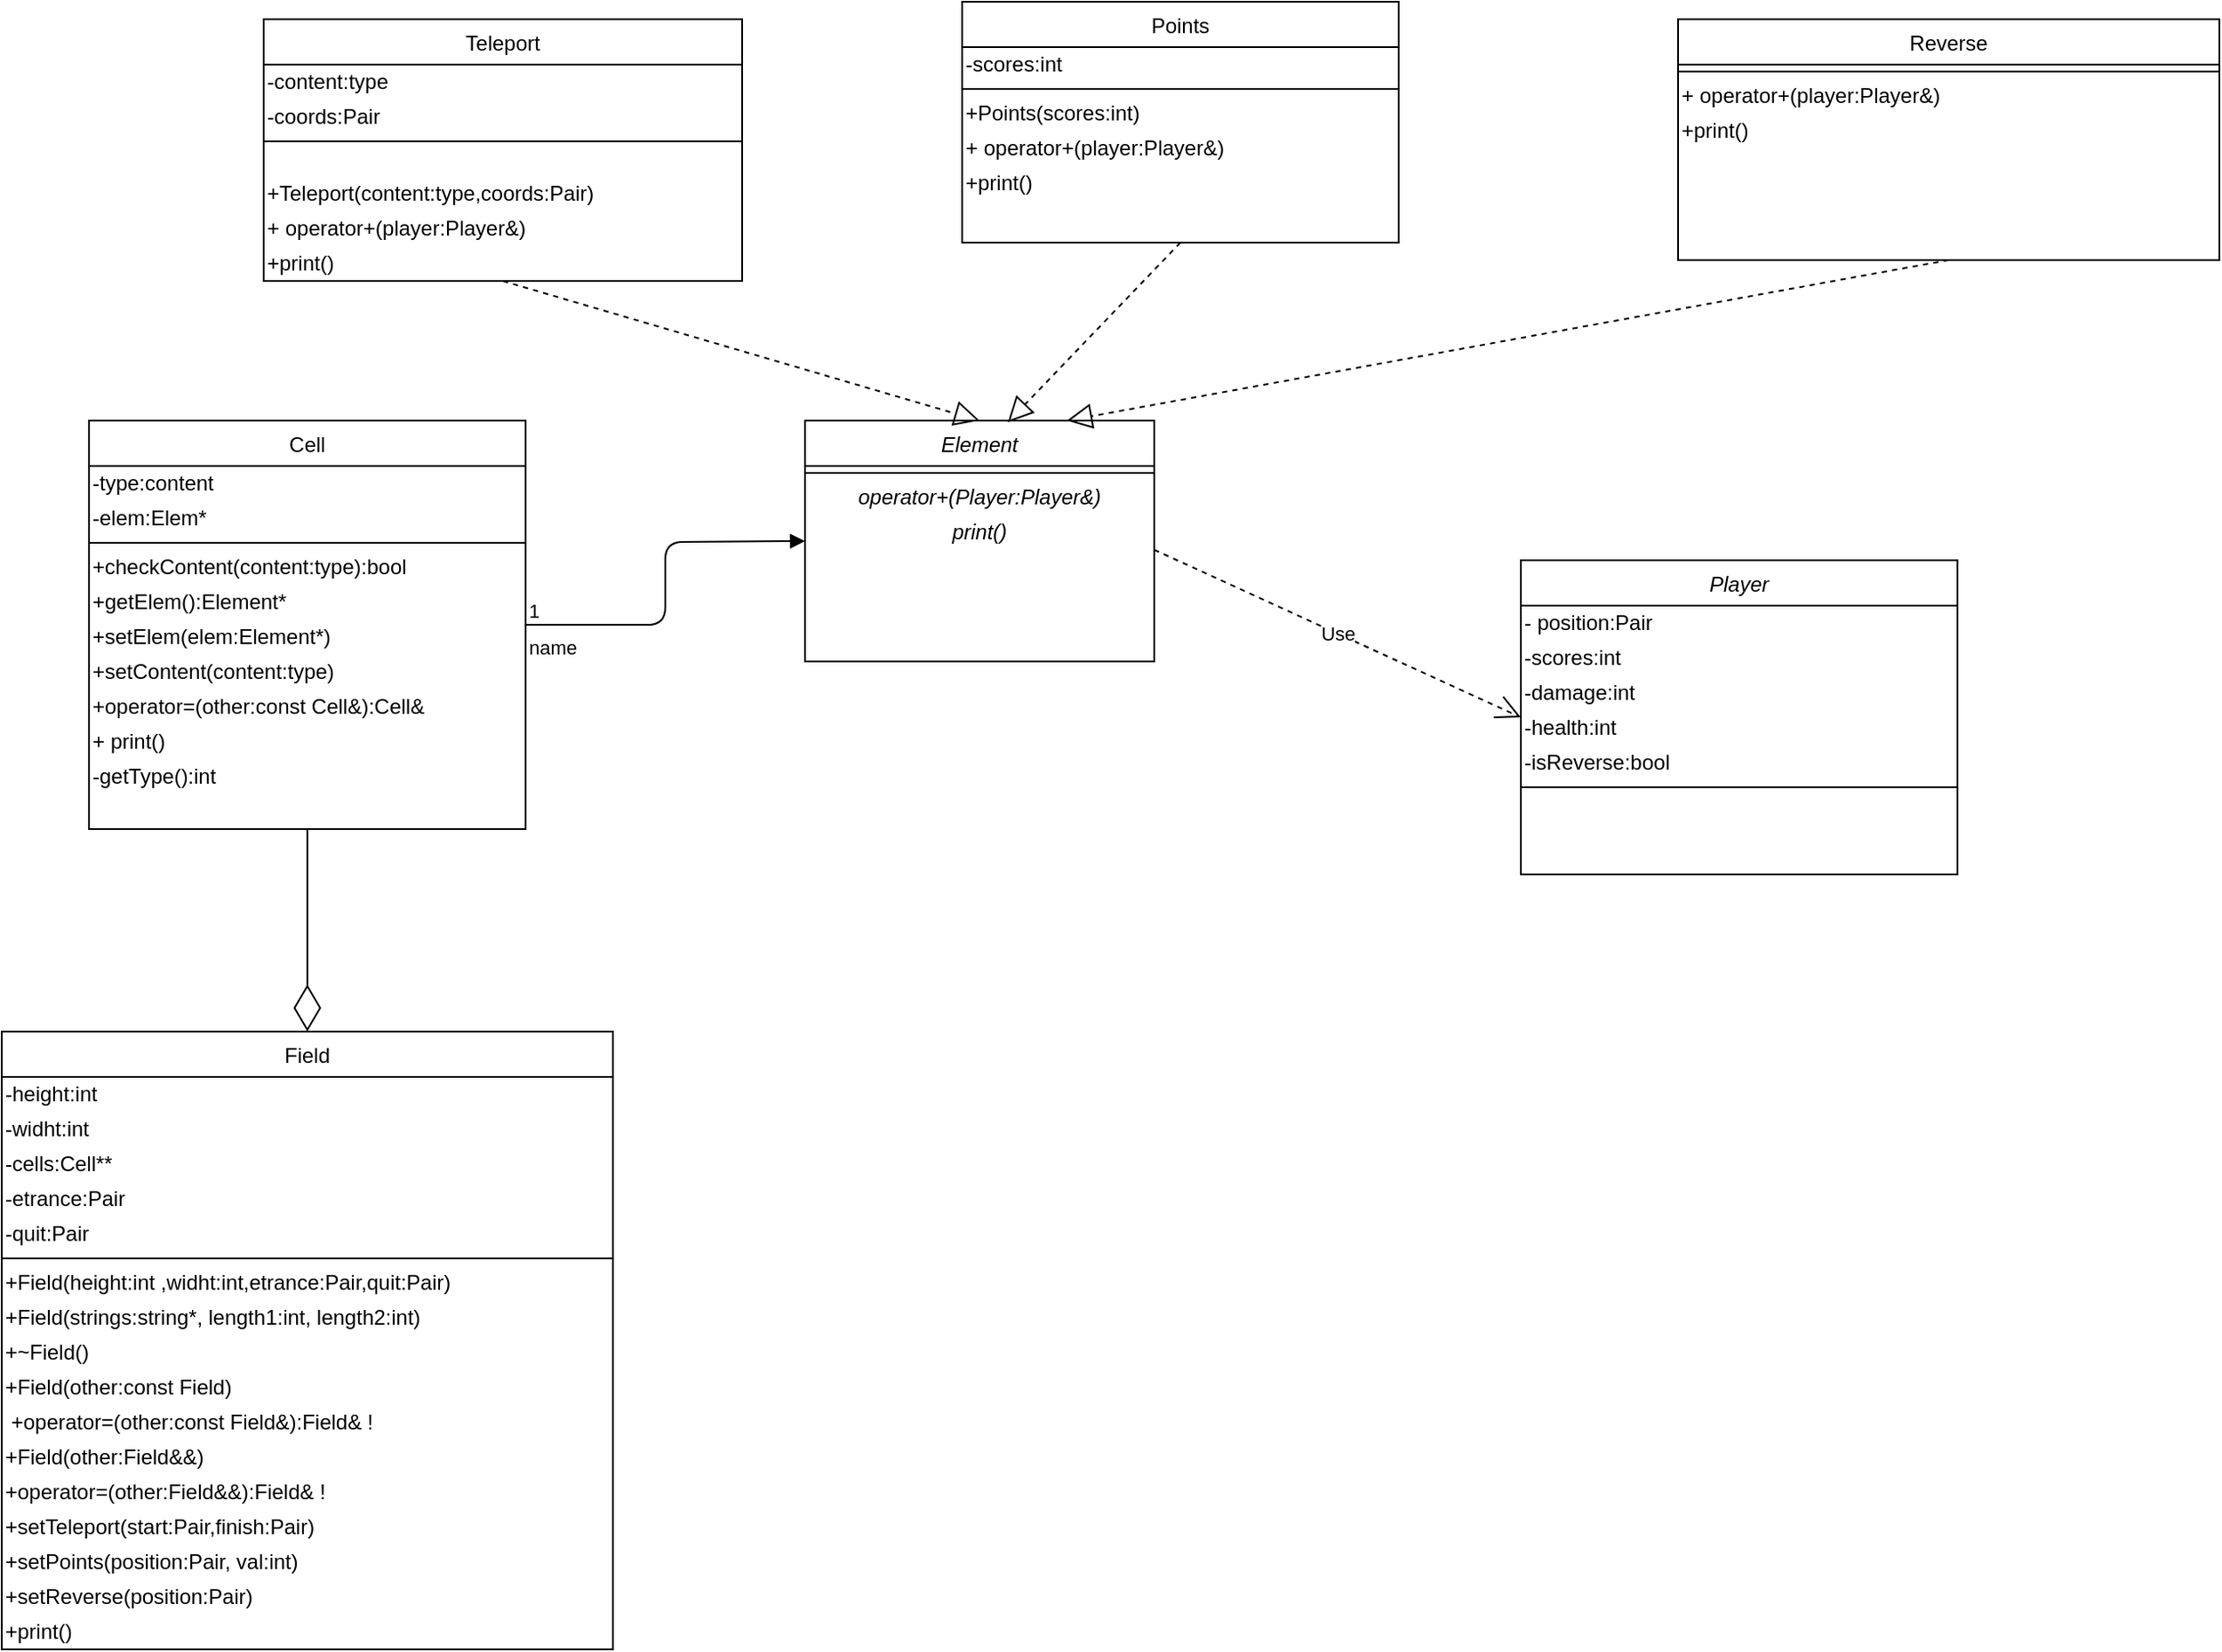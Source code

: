 <mxfile version="13.9.7" type="github">
  <diagram id="C5RBs43oDa-KdzZeNtuy" name="Page-1">
    <mxGraphModel dx="1628" dy="1633" grid="1" gridSize="10" guides="1" tooltips="1" connect="1" arrows="1" fold="1" page="1" pageScale="1" pageWidth="827" pageHeight="1169" math="0" shadow="0">
      <root>
        <mxCell id="WIyWlLk6GJQsqaUBKTNV-0" />
        <mxCell id="WIyWlLk6GJQsqaUBKTNV-1" parent="WIyWlLk6GJQsqaUBKTNV-0" />
        <mxCell id="zkfFHV4jXpPFQw0GAbJ--6" value="Cell&#xa;" style="swimlane;fontStyle=0;align=center;verticalAlign=top;childLayout=stackLayout;horizontal=1;startSize=26;horizontalStack=0;resizeParent=1;resizeLast=0;collapsible=1;marginBottom=0;rounded=0;shadow=0;strokeWidth=1;" parent="WIyWlLk6GJQsqaUBKTNV-1" vertex="1">
          <mxGeometry x="40" y="170" width="250" height="234" as="geometry">
            <mxRectangle x="130" y="380" width="160" height="26" as="alternateBounds" />
          </mxGeometry>
        </mxCell>
        <mxCell id="6O8NtYyAk340rPlhaETI-17" value="&lt;div align=&quot;left&quot;&gt;-type:content&lt;/div&gt;" style="text;html=1;strokeColor=none;fillColor=none;align=left;verticalAlign=middle;whiteSpace=wrap;rounded=0;" vertex="1" parent="zkfFHV4jXpPFQw0GAbJ--6">
          <mxGeometry y="26" width="250" height="20" as="geometry" />
        </mxCell>
        <mxCell id="6O8NtYyAk340rPlhaETI-18" value="&lt;div align=&quot;left&quot;&gt;-elem:Elem*&lt;/div&gt;" style="text;html=1;strokeColor=none;fillColor=none;align=left;verticalAlign=middle;whiteSpace=wrap;rounded=0;" vertex="1" parent="zkfFHV4jXpPFQw0GAbJ--6">
          <mxGeometry y="46" width="250" height="20" as="geometry" />
        </mxCell>
        <mxCell id="zkfFHV4jXpPFQw0GAbJ--9" value="" style="line;html=1;strokeWidth=1;align=left;verticalAlign=middle;spacingTop=-1;spacingLeft=3;spacingRight=3;rotatable=0;labelPosition=right;points=[];portConstraint=eastwest;" parent="zkfFHV4jXpPFQw0GAbJ--6" vertex="1">
          <mxGeometry y="66" width="250" height="8" as="geometry" />
        </mxCell>
        <mxCell id="6O8NtYyAk340rPlhaETI-30" value="&lt;div align=&quot;left&quot;&gt;+checkContent(content:type):bool&lt;/div&gt;" style="text;html=1;strokeColor=none;fillColor=none;align=left;verticalAlign=middle;whiteSpace=wrap;rounded=0;" vertex="1" parent="zkfFHV4jXpPFQw0GAbJ--6">
          <mxGeometry y="74" width="250" height="20" as="geometry" />
        </mxCell>
        <mxCell id="6O8NtYyAk340rPlhaETI-32" value="&lt;div align=&quot;left&quot;&gt;+getElem():Element*&lt;/div&gt;" style="text;html=1;strokeColor=none;fillColor=none;align=left;verticalAlign=middle;whiteSpace=wrap;rounded=0;" vertex="1" parent="zkfFHV4jXpPFQw0GAbJ--6">
          <mxGeometry y="94" width="250" height="20" as="geometry" />
        </mxCell>
        <mxCell id="6O8NtYyAk340rPlhaETI-33" value="&lt;div align=&quot;left&quot;&gt;+setElem(elem:Element*)&lt;/div&gt;" style="text;html=1;strokeColor=none;fillColor=none;align=left;verticalAlign=middle;whiteSpace=wrap;rounded=0;" vertex="1" parent="zkfFHV4jXpPFQw0GAbJ--6">
          <mxGeometry y="114" width="250" height="20" as="geometry" />
        </mxCell>
        <mxCell id="6O8NtYyAk340rPlhaETI-34" value="&lt;div align=&quot;left&quot;&gt;+setContent(content:type)&lt;/div&gt;" style="text;html=1;strokeColor=none;fillColor=none;align=left;verticalAlign=middle;whiteSpace=wrap;rounded=0;" vertex="1" parent="zkfFHV4jXpPFQw0GAbJ--6">
          <mxGeometry y="134" width="250" height="20" as="geometry" />
        </mxCell>
        <mxCell id="6O8NtYyAk340rPlhaETI-36" value="&lt;div align=&quot;left&quot;&gt;+operator=(other:const Cell&amp;amp;):Cell&amp;amp;&lt;/div&gt;" style="text;html=1;strokeColor=none;fillColor=none;align=left;verticalAlign=middle;whiteSpace=wrap;rounded=0;" vertex="1" parent="zkfFHV4jXpPFQw0GAbJ--6">
          <mxGeometry y="154" width="250" height="20" as="geometry" />
        </mxCell>
        <mxCell id="6O8NtYyAk340rPlhaETI-37" value="&lt;div align=&quot;left&quot;&gt;+ print()&lt;br&gt;&lt;/div&gt;" style="text;html=1;strokeColor=none;fillColor=none;align=left;verticalAlign=middle;whiteSpace=wrap;rounded=0;" vertex="1" parent="zkfFHV4jXpPFQw0GAbJ--6">
          <mxGeometry y="174" width="250" height="20" as="geometry" />
        </mxCell>
        <mxCell id="6O8NtYyAk340rPlhaETI-38" value="&lt;div align=&quot;left&quot;&gt;-getType():int&lt;/div&gt;" style="text;html=1;strokeColor=none;fillColor=none;align=left;verticalAlign=middle;whiteSpace=wrap;rounded=0;" vertex="1" parent="zkfFHV4jXpPFQw0GAbJ--6">
          <mxGeometry y="194" width="250" height="20" as="geometry" />
        </mxCell>
        <mxCell id="6O8NtYyAk340rPlhaETI-0" value="Field&#xa;" style="swimlane;fontStyle=0;align=center;verticalAlign=top;childLayout=stackLayout;horizontal=1;startSize=26;horizontalStack=0;resizeParent=1;resizeLast=0;collapsible=1;marginBottom=0;rounded=0;shadow=0;strokeWidth=1;" vertex="1" parent="WIyWlLk6GJQsqaUBKTNV-1">
          <mxGeometry x="-10" y="520" width="350" height="354" as="geometry">
            <mxRectangle x="130" y="380" width="160" height="26" as="alternateBounds" />
          </mxGeometry>
        </mxCell>
        <mxCell id="6O8NtYyAk340rPlhaETI-20" value="&lt;div align=&quot;left&quot;&gt;-height:int&lt;/div&gt;" style="text;html=1;strokeColor=none;fillColor=none;align=left;verticalAlign=middle;whiteSpace=wrap;rounded=0;" vertex="1" parent="6O8NtYyAk340rPlhaETI-0">
          <mxGeometry y="26" width="350" height="20" as="geometry" />
        </mxCell>
        <mxCell id="6O8NtYyAk340rPlhaETI-21" value="&lt;div align=&quot;left&quot;&gt;-widht:int &lt;br&gt;&lt;/div&gt;" style="text;html=1;strokeColor=none;fillColor=none;align=left;verticalAlign=middle;whiteSpace=wrap;rounded=0;" vertex="1" parent="6O8NtYyAk340rPlhaETI-0">
          <mxGeometry y="46" width="350" height="20" as="geometry" />
        </mxCell>
        <mxCell id="6O8NtYyAk340rPlhaETI-22" value="&lt;div align=&quot;left&quot;&gt;-cells:Cell**&lt;/div&gt;" style="text;html=1;strokeColor=none;fillColor=none;align=left;verticalAlign=middle;whiteSpace=wrap;rounded=0;" vertex="1" parent="6O8NtYyAk340rPlhaETI-0">
          <mxGeometry y="66" width="350" height="20" as="geometry" />
        </mxCell>
        <mxCell id="6O8NtYyAk340rPlhaETI-24" value="&lt;div align=&quot;left&quot;&gt;-etrance:Pair&lt;/div&gt;" style="text;html=1;strokeColor=none;fillColor=none;align=left;verticalAlign=middle;whiteSpace=wrap;rounded=0;" vertex="1" parent="6O8NtYyAk340rPlhaETI-0">
          <mxGeometry y="86" width="350" height="20" as="geometry" />
        </mxCell>
        <mxCell id="6O8NtYyAk340rPlhaETI-25" value="&lt;div align=&quot;left&quot;&gt;-quit:Pair&lt;/div&gt;" style="text;html=1;strokeColor=none;fillColor=none;align=left;verticalAlign=middle;whiteSpace=wrap;rounded=0;" vertex="1" parent="6O8NtYyAk340rPlhaETI-0">
          <mxGeometry y="106" width="350" height="20" as="geometry" />
        </mxCell>
        <mxCell id="6O8NtYyAk340rPlhaETI-1" value="" style="line;html=1;strokeWidth=1;align=left;verticalAlign=middle;spacingTop=-1;spacingLeft=3;spacingRight=3;rotatable=0;labelPosition=right;points=[];portConstraint=eastwest;" vertex="1" parent="6O8NtYyAk340rPlhaETI-0">
          <mxGeometry y="126" width="350" height="8" as="geometry" />
        </mxCell>
        <mxCell id="6O8NtYyAk340rPlhaETI-59" value="&lt;div align=&quot;left&quot;&gt;+Field(height:int ,widht:int,etrance:Pair,quit:Pair)&lt;/div&gt;" style="text;html=1;strokeColor=none;fillColor=none;align=left;verticalAlign=middle;whiteSpace=wrap;rounded=0;" vertex="1" parent="6O8NtYyAk340rPlhaETI-0">
          <mxGeometry y="134" width="350" height="20" as="geometry" />
        </mxCell>
        <mxCell id="6O8NtYyAk340rPlhaETI-60" value="&lt;div align=&quot;left&quot;&gt;+Field(strings:string*, length1:int, length2:int)&lt;/div&gt;" style="text;html=1;strokeColor=none;fillColor=none;align=left;verticalAlign=middle;whiteSpace=wrap;rounded=0;" vertex="1" parent="6O8NtYyAk340rPlhaETI-0">
          <mxGeometry y="154" width="350" height="20" as="geometry" />
        </mxCell>
        <mxCell id="6O8NtYyAk340rPlhaETI-61" value="&lt;div align=&quot;left&quot;&gt;+~Field()&lt;/div&gt;" style="text;html=1;strokeColor=none;fillColor=none;align=left;verticalAlign=middle;whiteSpace=wrap;rounded=0;" vertex="1" parent="6O8NtYyAk340rPlhaETI-0">
          <mxGeometry y="174" width="350" height="20" as="geometry" />
        </mxCell>
        <mxCell id="6O8NtYyAk340rPlhaETI-62" value="&lt;div align=&quot;left&quot;&gt;+Field(other:const Field)&lt;/div&gt;" style="text;html=1;strokeColor=none;fillColor=none;align=left;verticalAlign=middle;whiteSpace=wrap;rounded=0;" vertex="1" parent="6O8NtYyAk340rPlhaETI-0">
          <mxGeometry y="194" width="350" height="20" as="geometry" />
        </mxCell>
        <mxCell id="6O8NtYyAk340rPlhaETI-63" value="&lt;div align=&quot;left&quot;&gt;&amp;nbsp;+operator=(other:const Field&amp;amp;):Field&amp;amp; !&lt;br&gt;&lt;/div&gt;" style="text;html=1;strokeColor=none;fillColor=none;align=left;verticalAlign=middle;whiteSpace=wrap;rounded=0;" vertex="1" parent="6O8NtYyAk340rPlhaETI-0">
          <mxGeometry y="214" width="350" height="20" as="geometry" />
        </mxCell>
        <mxCell id="6O8NtYyAk340rPlhaETI-64" value="&lt;div align=&quot;left&quot;&gt;+Field(other:Field&amp;amp;&amp;amp;)&lt;/div&gt;" style="text;html=1;strokeColor=none;fillColor=none;align=left;verticalAlign=middle;whiteSpace=wrap;rounded=0;" vertex="1" parent="6O8NtYyAk340rPlhaETI-0">
          <mxGeometry y="234" width="350" height="20" as="geometry" />
        </mxCell>
        <mxCell id="6O8NtYyAk340rPlhaETI-65" value="&lt;div align=&quot;left&quot;&gt;+operator=(other:Field&amp;amp;&amp;amp;):Field&amp;amp; !&lt;/div&gt;" style="text;html=1;strokeColor=none;fillColor=none;align=left;verticalAlign=middle;whiteSpace=wrap;rounded=0;" vertex="1" parent="6O8NtYyAk340rPlhaETI-0">
          <mxGeometry y="254" width="350" height="20" as="geometry" />
        </mxCell>
        <mxCell id="6O8NtYyAk340rPlhaETI-66" value="&lt;div align=&quot;left&quot;&gt;+setTeleport(start:Pair,finish:Pair)&lt;/div&gt;" style="text;html=1;strokeColor=none;fillColor=none;align=left;verticalAlign=middle;whiteSpace=wrap;rounded=0;" vertex="1" parent="6O8NtYyAk340rPlhaETI-0">
          <mxGeometry y="274" width="350" height="20" as="geometry" />
        </mxCell>
        <mxCell id="6O8NtYyAk340rPlhaETI-67" value="&lt;div align=&quot;left&quot;&gt;+setPoints(position:Pair, val:int)&lt;/div&gt;" style="text;html=1;strokeColor=none;fillColor=none;align=left;verticalAlign=middle;whiteSpace=wrap;rounded=0;" vertex="1" parent="6O8NtYyAk340rPlhaETI-0">
          <mxGeometry y="294" width="350" height="20" as="geometry" />
        </mxCell>
        <mxCell id="6O8NtYyAk340rPlhaETI-68" value="&lt;div align=&quot;left&quot;&gt;+setReverse(position:Pair)&lt;/div&gt;" style="text;html=1;strokeColor=none;fillColor=none;align=left;verticalAlign=middle;whiteSpace=wrap;rounded=0;" vertex="1" parent="6O8NtYyAk340rPlhaETI-0">
          <mxGeometry y="314" width="350" height="20" as="geometry" />
        </mxCell>
        <mxCell id="6O8NtYyAk340rPlhaETI-69" value="&lt;div align=&quot;left&quot;&gt;+print()&lt;/div&gt;" style="text;html=1;strokeColor=none;fillColor=none;align=left;verticalAlign=middle;whiteSpace=wrap;rounded=0;" vertex="1" parent="6O8NtYyAk340rPlhaETI-0">
          <mxGeometry y="334" width="350" height="20" as="geometry" />
        </mxCell>
        <mxCell id="6O8NtYyAk340rPlhaETI-2" value="Element&#xa;" style="swimlane;fontStyle=2;align=center;verticalAlign=top;childLayout=stackLayout;horizontal=1;startSize=26;horizontalStack=0;resizeParent=1;resizeLast=0;collapsible=1;marginBottom=0;rounded=0;shadow=0;strokeWidth=1;" vertex="1" parent="WIyWlLk6GJQsqaUBKTNV-1">
          <mxGeometry x="450" y="170" width="200" height="138" as="geometry">
            <mxRectangle x="130" y="380" width="160" height="26" as="alternateBounds" />
          </mxGeometry>
        </mxCell>
        <mxCell id="6O8NtYyAk340rPlhaETI-3" value="" style="line;html=1;strokeWidth=1;align=left;verticalAlign=middle;spacingTop=-1;spacingLeft=3;spacingRight=3;rotatable=0;labelPosition=right;points=[];portConstraint=eastwest;" vertex="1" parent="6O8NtYyAk340rPlhaETI-2">
          <mxGeometry y="26" width="200" height="8" as="geometry" />
        </mxCell>
        <mxCell id="6O8NtYyAk340rPlhaETI-26" value="&lt;i&gt;operator+(Player:Player&amp;amp;)&lt;/i&gt;" style="text;html=1;strokeColor=none;fillColor=none;align=center;verticalAlign=middle;whiteSpace=wrap;rounded=0;" vertex="1" parent="6O8NtYyAk340rPlhaETI-2">
          <mxGeometry y="34" width="200" height="20" as="geometry" />
        </mxCell>
        <mxCell id="6O8NtYyAk340rPlhaETI-29" value="&lt;i&gt;print()&lt;/i&gt;" style="text;html=1;strokeColor=none;fillColor=none;align=center;verticalAlign=middle;whiteSpace=wrap;rounded=0;" vertex="1" parent="6O8NtYyAk340rPlhaETI-2">
          <mxGeometry y="54" width="200" height="20" as="geometry" />
        </mxCell>
        <mxCell id="6O8NtYyAk340rPlhaETI-5" value="" style="endArrow=diamondThin;endFill=0;endSize=24;html=1;exitX=0.5;exitY=1;exitDx=0;exitDy=0;" edge="1" parent="WIyWlLk6GJQsqaUBKTNV-1" source="zkfFHV4jXpPFQw0GAbJ--6" target="6O8NtYyAk340rPlhaETI-0">
          <mxGeometry width="160" relative="1" as="geometry">
            <mxPoint x="330" y="340" as="sourcePoint" />
            <mxPoint x="490" y="340" as="targetPoint" />
          </mxGeometry>
        </mxCell>
        <mxCell id="6O8NtYyAk340rPlhaETI-6" value="name" style="endArrow=block;endFill=1;html=1;edgeStyle=orthogonalEdgeStyle;align=left;verticalAlign=top;exitX=1;exitY=0.5;exitDx=0;exitDy=0;" edge="1" parent="WIyWlLk6GJQsqaUBKTNV-1" source="zkfFHV4jXpPFQw0GAbJ--6">
          <mxGeometry x="-1" relative="1" as="geometry">
            <mxPoint x="330" y="310" as="sourcePoint" />
            <mxPoint x="450" y="239" as="targetPoint" />
          </mxGeometry>
        </mxCell>
        <mxCell id="6O8NtYyAk340rPlhaETI-7" value="1" style="edgeLabel;resizable=0;html=1;align=left;verticalAlign=bottom;" connectable="0" vertex="1" parent="6O8NtYyAk340rPlhaETI-6">
          <mxGeometry x="-1" relative="1" as="geometry" />
        </mxCell>
        <mxCell id="6O8NtYyAk340rPlhaETI-8" value="Teleport&#xa;" style="swimlane;fontStyle=0;align=center;verticalAlign=top;childLayout=stackLayout;horizontal=1;startSize=26;horizontalStack=0;resizeParent=1;resizeLast=0;collapsible=1;marginBottom=0;rounded=0;shadow=0;strokeWidth=1;" vertex="1" parent="WIyWlLk6GJQsqaUBKTNV-1">
          <mxGeometry x="140" y="-60" width="274" height="150" as="geometry">
            <mxRectangle x="130" y="380" width="160" height="26" as="alternateBounds" />
          </mxGeometry>
        </mxCell>
        <mxCell id="6O8NtYyAk340rPlhaETI-40" value="&lt;div align=&quot;left&quot;&gt;-content:type&lt;/div&gt;" style="text;html=1;strokeColor=none;fillColor=none;align=left;verticalAlign=middle;whiteSpace=wrap;rounded=0;" vertex="1" parent="6O8NtYyAk340rPlhaETI-8">
          <mxGeometry y="26" width="274" height="20" as="geometry" />
        </mxCell>
        <mxCell id="6O8NtYyAk340rPlhaETI-41" value="&lt;div align=&quot;left&quot;&gt;-coords:Pair&lt;/div&gt;" style="text;html=1;strokeColor=none;fillColor=none;align=left;verticalAlign=middle;whiteSpace=wrap;rounded=0;" vertex="1" parent="6O8NtYyAk340rPlhaETI-8">
          <mxGeometry y="46" width="274" height="20" as="geometry" />
        </mxCell>
        <mxCell id="6O8NtYyAk340rPlhaETI-9" value="" style="line;html=1;strokeWidth=1;align=left;verticalAlign=middle;spacingTop=-1;spacingLeft=3;spacingRight=3;rotatable=0;labelPosition=right;points=[];portConstraint=eastwest;" vertex="1" parent="6O8NtYyAk340rPlhaETI-8">
          <mxGeometry y="66" width="274" height="8" as="geometry" />
        </mxCell>
        <mxCell id="6O8NtYyAk340rPlhaETI-45" value="&lt;div align=&quot;left&quot;&gt;&lt;br&gt;&lt;/div&gt;&lt;div align=&quot;left&quot;&gt;+Teleport(content:type,coords:Pair)&lt;/div&gt;" style="text;html=1;strokeColor=none;fillColor=none;align=left;verticalAlign=middle;whiteSpace=wrap;rounded=0;" vertex="1" parent="6O8NtYyAk340rPlhaETI-8">
          <mxGeometry y="74" width="274" height="36" as="geometry" />
        </mxCell>
        <mxCell id="6O8NtYyAk340rPlhaETI-46" value="&lt;div align=&quot;left&quot;&gt;+ operator+(player:Player&amp;amp;)&lt;br&gt;&lt;/div&gt;" style="text;html=1;strokeColor=none;fillColor=none;align=left;verticalAlign=middle;whiteSpace=wrap;rounded=0;" vertex="1" parent="6O8NtYyAk340rPlhaETI-8">
          <mxGeometry y="110" width="274" height="20" as="geometry" />
        </mxCell>
        <mxCell id="6O8NtYyAk340rPlhaETI-47" value="&lt;div align=&quot;left&quot;&gt;+print()&lt;/div&gt;" style="text;html=1;strokeColor=none;fillColor=none;align=left;verticalAlign=middle;whiteSpace=wrap;rounded=0;" vertex="1" parent="6O8NtYyAk340rPlhaETI-8">
          <mxGeometry y="130" width="274" height="20" as="geometry" />
        </mxCell>
        <mxCell id="6O8NtYyAk340rPlhaETI-10" value="Points&#xa;" style="swimlane;fontStyle=0;align=center;verticalAlign=top;childLayout=stackLayout;horizontal=1;startSize=26;horizontalStack=0;resizeParent=1;resizeLast=0;collapsible=1;marginBottom=0;rounded=0;shadow=0;strokeWidth=1;" vertex="1" parent="WIyWlLk6GJQsqaUBKTNV-1">
          <mxGeometry x="540" y="-70" width="250" height="138" as="geometry">
            <mxRectangle x="130" y="380" width="160" height="26" as="alternateBounds" />
          </mxGeometry>
        </mxCell>
        <mxCell id="6O8NtYyAk340rPlhaETI-48" value="&lt;div align=&quot;left&quot;&gt;-scores:int&lt;/div&gt;" style="text;html=1;strokeColor=none;fillColor=none;align=left;verticalAlign=middle;whiteSpace=wrap;rounded=0;" vertex="1" parent="6O8NtYyAk340rPlhaETI-10">
          <mxGeometry y="26" width="250" height="20" as="geometry" />
        </mxCell>
        <mxCell id="6O8NtYyAk340rPlhaETI-11" value="" style="line;html=1;strokeWidth=1;align=left;verticalAlign=middle;spacingTop=-1;spacingLeft=3;spacingRight=3;rotatable=0;labelPosition=right;points=[];portConstraint=eastwest;" vertex="1" parent="6O8NtYyAk340rPlhaETI-10">
          <mxGeometry y="46" width="250" height="8" as="geometry" />
        </mxCell>
        <mxCell id="6O8NtYyAk340rPlhaETI-49" value="&lt;div align=&quot;left&quot;&gt;+Points(scores:int)&lt;/div&gt;" style="text;html=1;strokeColor=none;fillColor=none;align=left;verticalAlign=middle;whiteSpace=wrap;rounded=0;" vertex="1" parent="6O8NtYyAk340rPlhaETI-10">
          <mxGeometry y="54" width="250" height="20" as="geometry" />
        </mxCell>
        <mxCell id="6O8NtYyAk340rPlhaETI-50" value="&lt;div align=&quot;left&quot;&gt;+ operator+(player:Player&amp;amp;)&lt;br&gt;&lt;/div&gt;" style="text;html=1;strokeColor=none;fillColor=none;align=left;verticalAlign=middle;whiteSpace=wrap;rounded=0;" vertex="1" parent="6O8NtYyAk340rPlhaETI-10">
          <mxGeometry y="74" width="250" height="20" as="geometry" />
        </mxCell>
        <mxCell id="6O8NtYyAk340rPlhaETI-51" value="&lt;div align=&quot;left&quot;&gt;+print()&lt;/div&gt;" style="text;html=1;strokeColor=none;fillColor=none;align=left;verticalAlign=middle;whiteSpace=wrap;rounded=0;" vertex="1" parent="6O8NtYyAk340rPlhaETI-10">
          <mxGeometry y="94" width="250" height="20" as="geometry" />
        </mxCell>
        <mxCell id="6O8NtYyAk340rPlhaETI-12" value="Reverse" style="swimlane;fontStyle=0;align=center;verticalAlign=top;childLayout=stackLayout;horizontal=1;startSize=26;horizontalStack=0;resizeParent=1;resizeLast=0;collapsible=1;marginBottom=0;rounded=0;shadow=0;strokeWidth=1;" vertex="1" parent="WIyWlLk6GJQsqaUBKTNV-1">
          <mxGeometry x="950" y="-60" width="310" height="138" as="geometry">
            <mxRectangle x="130" y="380" width="160" height="26" as="alternateBounds" />
          </mxGeometry>
        </mxCell>
        <mxCell id="6O8NtYyAk340rPlhaETI-13" value="" style="line;html=1;strokeWidth=1;align=left;verticalAlign=middle;spacingTop=-1;spacingLeft=3;spacingRight=3;rotatable=0;labelPosition=right;points=[];portConstraint=eastwest;" vertex="1" parent="6O8NtYyAk340rPlhaETI-12">
          <mxGeometry y="26" width="310" height="8" as="geometry" />
        </mxCell>
        <mxCell id="6O8NtYyAk340rPlhaETI-53" value="&lt;div align=&quot;left&quot;&gt;+ operator+(player:Player&amp;amp;)&lt;br&gt;&lt;/div&gt;" style="text;html=1;strokeColor=none;fillColor=none;align=left;verticalAlign=middle;whiteSpace=wrap;rounded=0;" vertex="1" parent="6O8NtYyAk340rPlhaETI-12">
          <mxGeometry y="34" width="310" height="20" as="geometry" />
        </mxCell>
        <mxCell id="6O8NtYyAk340rPlhaETI-52" value="&lt;div align=&quot;left&quot;&gt;+print()&lt;/div&gt;" style="text;html=1;strokeColor=none;fillColor=none;align=left;verticalAlign=middle;whiteSpace=wrap;rounded=0;" vertex="1" parent="6O8NtYyAk340rPlhaETI-12">
          <mxGeometry y="54" width="310" height="20" as="geometry" />
        </mxCell>
        <mxCell id="6O8NtYyAk340rPlhaETI-14" value="" style="endArrow=block;dashed=1;endFill=0;endSize=12;html=1;exitX=0.5;exitY=1;exitDx=0;exitDy=0;entryX=0.5;entryY=0;entryDx=0;entryDy=0;" edge="1" parent="WIyWlLk6GJQsqaUBKTNV-1" source="6O8NtYyAk340rPlhaETI-8" target="6O8NtYyAk340rPlhaETI-2">
          <mxGeometry width="160" relative="1" as="geometry">
            <mxPoint x="350" y="180" as="sourcePoint" />
            <mxPoint x="510" y="180" as="targetPoint" />
          </mxGeometry>
        </mxCell>
        <mxCell id="6O8NtYyAk340rPlhaETI-15" value="" style="endArrow=block;dashed=1;endFill=0;endSize=12;html=1;exitX=0.5;exitY=1;exitDx=0;exitDy=0;entryX=0.581;entryY=0.007;entryDx=0;entryDy=0;entryPerimeter=0;" edge="1" parent="WIyWlLk6GJQsqaUBKTNV-1" source="6O8NtYyAk340rPlhaETI-10" target="6O8NtYyAk340rPlhaETI-2">
          <mxGeometry width="160" relative="1" as="geometry">
            <mxPoint x="350" y="180" as="sourcePoint" />
            <mxPoint x="510" y="180" as="targetPoint" />
          </mxGeometry>
        </mxCell>
        <mxCell id="6O8NtYyAk340rPlhaETI-16" value="" style="endArrow=block;dashed=1;endFill=0;endSize=12;html=1;exitX=0.5;exitY=1;exitDx=0;exitDy=0;entryX=0.75;entryY=0;entryDx=0;entryDy=0;" edge="1" parent="WIyWlLk6GJQsqaUBKTNV-1" source="6O8NtYyAk340rPlhaETI-12" target="6O8NtYyAk340rPlhaETI-2">
          <mxGeometry width="160" relative="1" as="geometry">
            <mxPoint x="600" y="180" as="sourcePoint" />
            <mxPoint x="760" y="180" as="targetPoint" />
          </mxGeometry>
        </mxCell>
        <mxCell id="6O8NtYyAk340rPlhaETI-54" value="Player" style="swimlane;fontStyle=2;align=center;verticalAlign=top;childLayout=stackLayout;horizontal=1;startSize=26;horizontalStack=0;resizeParent=1;resizeLast=0;collapsible=1;marginBottom=0;rounded=0;shadow=0;strokeWidth=1;" vertex="1" parent="WIyWlLk6GJQsqaUBKTNV-1">
          <mxGeometry x="860" y="250" width="250" height="180" as="geometry">
            <mxRectangle x="130" y="380" width="160" height="26" as="alternateBounds" />
          </mxGeometry>
        </mxCell>
        <mxCell id="6O8NtYyAk340rPlhaETI-70" value="&lt;div align=&quot;left&quot;&gt;- position:Pair&lt;br&gt;&lt;/div&gt;" style="text;html=1;strokeColor=none;fillColor=none;align=left;verticalAlign=middle;whiteSpace=wrap;rounded=0;" vertex="1" parent="6O8NtYyAk340rPlhaETI-54">
          <mxGeometry y="26" width="250" height="20" as="geometry" />
        </mxCell>
        <mxCell id="6O8NtYyAk340rPlhaETI-71" value="&lt;div align=&quot;left&quot;&gt;-scores:int&lt;br&gt;&lt;/div&gt;" style="text;html=1;strokeColor=none;fillColor=none;align=left;verticalAlign=middle;whiteSpace=wrap;rounded=0;" vertex="1" parent="6O8NtYyAk340rPlhaETI-54">
          <mxGeometry y="46" width="250" height="20" as="geometry" />
        </mxCell>
        <mxCell id="6O8NtYyAk340rPlhaETI-72" value="&lt;div align=&quot;left&quot;&gt;-damage:int&lt;br&gt;&lt;/div&gt;" style="text;html=1;strokeColor=none;fillColor=none;align=left;verticalAlign=middle;whiteSpace=wrap;rounded=0;" vertex="1" parent="6O8NtYyAk340rPlhaETI-54">
          <mxGeometry y="66" width="250" height="20" as="geometry" />
        </mxCell>
        <mxCell id="6O8NtYyAk340rPlhaETI-73" value="&lt;div align=&quot;left&quot;&gt;-health:int&lt;/div&gt;" style="text;html=1;strokeColor=none;fillColor=none;align=left;verticalAlign=middle;whiteSpace=wrap;rounded=0;" vertex="1" parent="6O8NtYyAk340rPlhaETI-54">
          <mxGeometry y="86" width="250" height="20" as="geometry" />
        </mxCell>
        <mxCell id="6O8NtYyAk340rPlhaETI-74" value="&lt;div align=&quot;left&quot;&gt;-isReverse:bool&lt;/div&gt;" style="text;html=1;strokeColor=none;fillColor=none;align=left;verticalAlign=middle;whiteSpace=wrap;rounded=0;" vertex="1" parent="6O8NtYyAk340rPlhaETI-54">
          <mxGeometry y="106" width="250" height="20" as="geometry" />
        </mxCell>
        <mxCell id="6O8NtYyAk340rPlhaETI-55" value="" style="line;html=1;strokeWidth=1;align=left;verticalAlign=middle;spacingTop=-1;spacingLeft=3;spacingRight=3;rotatable=0;labelPosition=right;points=[];portConstraint=eastwest;" vertex="1" parent="6O8NtYyAk340rPlhaETI-54">
          <mxGeometry y="126" width="250" height="8" as="geometry" />
        </mxCell>
        <mxCell id="6O8NtYyAk340rPlhaETI-58" value="Use" style="endArrow=open;endSize=12;dashed=1;html=1;exitX=1;exitY=1;exitDx=0;exitDy=0;entryX=0;entryY=0.5;entryDx=0;entryDy=0;" edge="1" parent="WIyWlLk6GJQsqaUBKTNV-1" source="6O8NtYyAk340rPlhaETI-29" target="6O8NtYyAk340rPlhaETI-54">
          <mxGeometry width="160" relative="1" as="geometry">
            <mxPoint x="760" y="290" as="sourcePoint" />
            <mxPoint x="920" y="290" as="targetPoint" />
          </mxGeometry>
        </mxCell>
      </root>
    </mxGraphModel>
  </diagram>
</mxfile>
